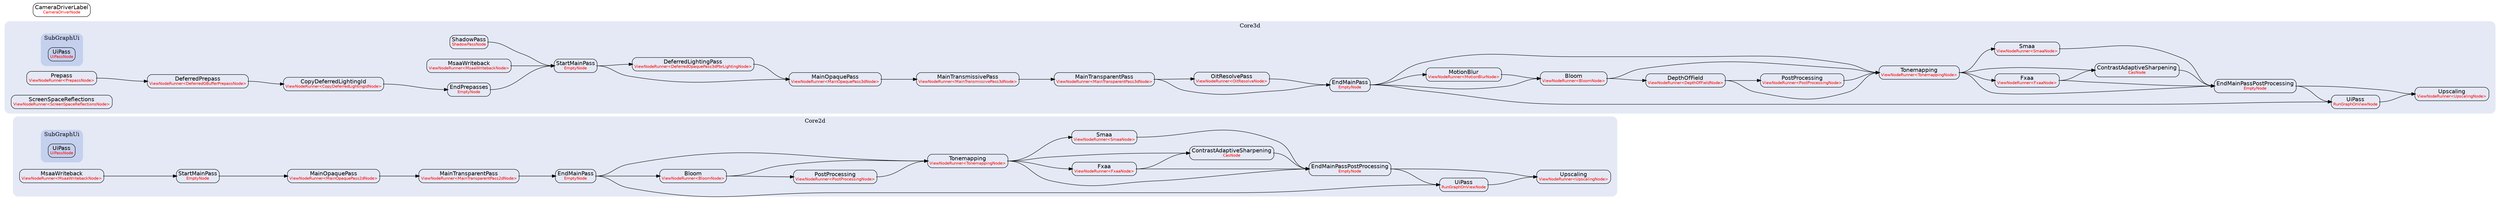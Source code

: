 digraph "RenderGraph" {
	"rankdir"="LR";
	"ranksep"="1.0";
	graph ["bgcolor"="white"];
	edge ["fontname"="Helvetica", "fontcolor"="black"];
	node ["shape"="plaintext", "fontname"="Helvetica", "fontcolor"="black"];
	subgraph "cluster_Core2d" {
		"label"="Core2d";
		"fontcolor"="red";
		graph ["style"="rounded,filled", "color"="#e4e9f5", "fontcolor"="black"];
		subgraph "cluster_Core2d_SubGraphUi" {
			"label"="SubGraphUi";
			"fontcolor"="red";
			graph ["style"="rounded,filled", "color"="#c4d0ed", "fontcolor"="black"];
			"_Core2d_SubGraphUi__Core2d_SubGraphUiUiPass" ["label"=<<TABLE STYLE="rounded"><TR><TD PORT="title" BORDER="0" COLSPAN="2">UiPass<BR/><FONT COLOR="red" POINT-SIZE="10">UiPassNode</FONT></TD></TR></TABLE>>, "color"="black", "fillcolor"="black"]
		}
		
		"_Core2d__Core2dContrastAdaptiveSharpening" ["label"=<<TABLE STYLE="rounded"><TR><TD PORT="title" BORDER="0" COLSPAN="2">ContrastAdaptiveSharpening<BR/><FONT COLOR="red" POINT-SIZE="10">CasNode</FONT></TD></TR></TABLE>>, "color"="black", "fillcolor"="black"]
		"_Core2d__Core2dEndMainPass" ["label"=<<TABLE STYLE="rounded"><TR><TD PORT="title" BORDER="0" COLSPAN="2">EndMainPass<BR/><FONT COLOR="red" POINT-SIZE="10">EmptyNode</FONT></TD></TR></TABLE>>, "color"="black", "fillcolor"="black"]
		"_Core2d__Core2dEndMainPassPostProcessing" ["label"=<<TABLE STYLE="rounded"><TR><TD PORT="title" BORDER="0" COLSPAN="2">EndMainPassPostProcessing<BR/><FONT COLOR="red" POINT-SIZE="10">EmptyNode</FONT></TD></TR></TABLE>>, "color"="black", "fillcolor"="black"]
		"_Core2d__Core2dStartMainPass" ["label"=<<TABLE STYLE="rounded"><TR><TD PORT="title" BORDER="0" COLSPAN="2">StartMainPass<BR/><FONT COLOR="red" POINT-SIZE="10">EmptyNode</FONT></TD></TR></TABLE>>, "color"="black", "fillcolor"="black"]
		"_Core2d__Core2dUiPass" ["label"=<<TABLE STYLE="rounded"><TR><TD PORT="title" BORDER="0" COLSPAN="2">UiPass<BR/><FONT COLOR="red" POINT-SIZE="10">RunGraphOnViewNode</FONT></TD></TR></TABLE>>, "color"="black", "fillcolor"="black"]
		"_Core2d__Core2dBloom" ["label"=<<TABLE STYLE="rounded"><TR><TD PORT="title" BORDER="0" COLSPAN="2">Bloom<BR/><FONT COLOR="red" POINT-SIZE="10">ViewNodeRunner&lt;BloomNode&gt;</FONT></TD></TR></TABLE>>, "color"="black", "fillcolor"="black"]
		"_Core2d__Core2dMainOpaquePass" ["label"=<<TABLE STYLE="rounded"><TR><TD PORT="title" BORDER="0" COLSPAN="2">MainOpaquePass<BR/><FONT COLOR="red" POINT-SIZE="10">ViewNodeRunner&lt;MainOpaquePass2dNode&gt;</FONT></TD></TR></TABLE>>, "color"="black", "fillcolor"="black"]
		"_Core2d__Core2dMainTransparentPass" ["label"=<<TABLE STYLE="rounded"><TR><TD PORT="title" BORDER="0" COLSPAN="2">MainTransparentPass<BR/><FONT COLOR="red" POINT-SIZE="10">ViewNodeRunner&lt;MainTransparentPass2dNode&gt;</FONT></TD></TR></TABLE>>, "color"="black", "fillcolor"="black"]
		"_Core2d__Core2dFxaa" ["label"=<<TABLE STYLE="rounded"><TR><TD PORT="title" BORDER="0" COLSPAN="2">Fxaa<BR/><FONT COLOR="red" POINT-SIZE="10">ViewNodeRunner&lt;FxaaNode&gt;</FONT></TD></TR></TABLE>>, "color"="black", "fillcolor"="black"]
		"_Core2d__Core2dMsaaWriteback" ["label"=<<TABLE STYLE="rounded"><TR><TD PORT="title" BORDER="0" COLSPAN="2">MsaaWriteback<BR/><FONT COLOR="red" POINT-SIZE="10">ViewNodeRunner&lt;MsaaWritebackNode&gt;</FONT></TD></TR></TABLE>>, "color"="black", "fillcolor"="black"]
		"_Core2d__Core2dPostProcessing" ["label"=<<TABLE STYLE="rounded"><TR><TD PORT="title" BORDER="0" COLSPAN="2">PostProcessing<BR/><FONT COLOR="red" POINT-SIZE="10">ViewNodeRunner&lt;PostProcessingNode&gt;</FONT></TD></TR></TABLE>>, "color"="black", "fillcolor"="black"]
		"_Core2d__Core2dSmaa" ["label"=<<TABLE STYLE="rounded"><TR><TD PORT="title" BORDER="0" COLSPAN="2">Smaa<BR/><FONT COLOR="red" POINT-SIZE="10">ViewNodeRunner&lt;SmaaNode&gt;</FONT></TD></TR></TABLE>>, "color"="black", "fillcolor"="black"]
		"_Core2d__Core2dTonemapping" ["label"=<<TABLE STYLE="rounded"><TR><TD PORT="title" BORDER="0" COLSPAN="2">Tonemapping<BR/><FONT COLOR="red" POINT-SIZE="10">ViewNodeRunner&lt;TonemappingNode&gt;</FONT></TD></TR></TABLE>>, "color"="black", "fillcolor"="black"]
		"_Core2d__Core2dUpscaling" ["label"=<<TABLE STYLE="rounded"><TR><TD PORT="title" BORDER="0" COLSPAN="2">Upscaling<BR/><FONT COLOR="red" POINT-SIZE="10">ViewNodeRunner&lt;UpscalingNode&gt;</FONT></TD></TR></TABLE>>, "color"="black", "fillcolor"="black"]
		"_Core2d__Core2dTonemapping":"title:e" -> "_Core2d__Core2dContrastAdaptiveSharpening":"title:w" ["color"="black"]
		"_Core2d__Core2dFxaa":"title:e" -> "_Core2d__Core2dContrastAdaptiveSharpening":"title:w" ["color"="black"]
		"_Core2d__Core2dMainTransparentPass":"title:e" -> "_Core2d__Core2dEndMainPass":"title:w" ["color"="black"]
		"_Core2d__Core2dTonemapping":"title:e" -> "_Core2d__Core2dEndMainPassPostProcessing":"title:w" ["color"="black"]
		"_Core2d__Core2dFxaa":"title:e" -> "_Core2d__Core2dEndMainPassPostProcessing":"title:w" ["color"="black"]
		"_Core2d__Core2dContrastAdaptiveSharpening":"title:e" -> "_Core2d__Core2dEndMainPassPostProcessing":"title:w" ["color"="black"]
		"_Core2d__Core2dSmaa":"title:e" -> "_Core2d__Core2dEndMainPassPostProcessing":"title:w" ["color"="black"]
		"_Core2d__Core2dMsaaWriteback":"title:e" -> "_Core2d__Core2dStartMainPass":"title:w" ["color"="black"]
		"_Core2d__Core2dEndMainPass":"title:e" -> "_Core2d__Core2dUiPass":"title:w" ["color"="black"]
		"_Core2d__Core2dEndMainPassPostProcessing":"title:e" -> "_Core2d__Core2dUiPass":"title:w" ["color"="black"]
		"_Core2d__Core2dEndMainPass":"title:e" -> "_Core2d__Core2dBloom":"title:w" ["color"="black"]
		"_Core2d__Core2dStartMainPass":"title:e" -> "_Core2d__Core2dMainOpaquePass":"title:w" ["color"="black"]
		"_Core2d__Core2dMainOpaquePass":"title:e" -> "_Core2d__Core2dMainTransparentPass":"title:w" ["color"="black"]
		"_Core2d__Core2dTonemapping":"title:e" -> "_Core2d__Core2dFxaa":"title:w" ["color"="black"]
		"_Core2d__Core2dBloom":"title:e" -> "_Core2d__Core2dPostProcessing":"title:w" ["color"="black"]
		"_Core2d__Core2dTonemapping":"title:e" -> "_Core2d__Core2dSmaa":"title:w" ["color"="black"]
		"_Core2d__Core2dEndMainPass":"title:e" -> "_Core2d__Core2dTonemapping":"title:w" ["color"="black"]
		"_Core2d__Core2dBloom":"title:e" -> "_Core2d__Core2dTonemapping":"title:w" ["color"="black"]
		"_Core2d__Core2dPostProcessing":"title:e" -> "_Core2d__Core2dTonemapping":"title:w" ["color"="black"]
		"_Core2d__Core2dEndMainPassPostProcessing":"title:e" -> "_Core2d__Core2dUpscaling":"title:w" ["color"="black"]
		"_Core2d__Core2dUiPass":"title:e" -> "_Core2d__Core2dUpscaling":"title:w" ["color"="black"]
	}
	
	subgraph "cluster_Core3d" {
		"label"="Core3d";
		"fontcolor"="red";
		graph ["style"="rounded,filled", "color"="#e4e9f5", "fontcolor"="black"];
		subgraph "cluster_Core3d_SubGraphUi" {
			"label"="SubGraphUi";
			"fontcolor"="red";
			graph ["style"="rounded,filled", "color"="#c4d0ed", "fontcolor"="black"];
			"_Core3d_SubGraphUi__Core3d_SubGraphUiUiPass" ["label"=<<TABLE STYLE="rounded"><TR><TD PORT="title" BORDER="0" COLSPAN="2">UiPass<BR/><FONT COLOR="red" POINT-SIZE="10">UiPassNode</FONT></TD></TR></TABLE>>, "color"="black", "fillcolor"="black"]
		}
		
		"_Core3d__Core3dContrastAdaptiveSharpening" ["label"=<<TABLE STYLE="rounded"><TR><TD PORT="title" BORDER="0" COLSPAN="2">ContrastAdaptiveSharpening<BR/><FONT COLOR="red" POINT-SIZE="10">CasNode</FONT></TD></TR></TABLE>>, "color"="black", "fillcolor"="black"]
		"_Core3d__Core3dShadowPass" ["label"=<<TABLE STYLE="rounded"><TR><TD PORT="title" BORDER="0" COLSPAN="2">ShadowPass<BR/><FONT COLOR="red" POINT-SIZE="10">ShadowPassNode</FONT></TD></TR></TABLE>>, "color"="black", "fillcolor"="black"]
		"_Core3d__Core3dEndMainPass" ["label"=<<TABLE STYLE="rounded"><TR><TD PORT="title" BORDER="0" COLSPAN="2">EndMainPass<BR/><FONT COLOR="red" POINT-SIZE="10">EmptyNode</FONT></TD></TR></TABLE>>, "color"="black", "fillcolor"="black"]
		"_Core3d__Core3dEndMainPassPostProcessing" ["label"=<<TABLE STYLE="rounded"><TR><TD PORT="title" BORDER="0" COLSPAN="2">EndMainPassPostProcessing<BR/><FONT COLOR="red" POINT-SIZE="10">EmptyNode</FONT></TD></TR></TABLE>>, "color"="black", "fillcolor"="black"]
		"_Core3d__Core3dEndPrepasses" ["label"=<<TABLE STYLE="rounded"><TR><TD PORT="title" BORDER="0" COLSPAN="2">EndPrepasses<BR/><FONT COLOR="red" POINT-SIZE="10">EmptyNode</FONT></TD></TR></TABLE>>, "color"="black", "fillcolor"="black"]
		"_Core3d__Core3dStartMainPass" ["label"=<<TABLE STYLE="rounded"><TR><TD PORT="title" BORDER="0" COLSPAN="2">StartMainPass<BR/><FONT COLOR="red" POINT-SIZE="10">EmptyNode</FONT></TD></TR></TABLE>>, "color"="black", "fillcolor"="black"]
		"_Core3d__Core3dUiPass" ["label"=<<TABLE STYLE="rounded"><TR><TD PORT="title" BORDER="0" COLSPAN="2">UiPass<BR/><FONT COLOR="red" POINT-SIZE="10">RunGraphOnViewNode</FONT></TD></TR></TABLE>>, "color"="black", "fillcolor"="black"]
		"_Core3d__Core3dBloom" ["label"=<<TABLE STYLE="rounded"><TR><TD PORT="title" BORDER="0" COLSPAN="2">Bloom<BR/><FONT COLOR="red" POINT-SIZE="10">ViewNodeRunner&lt;BloomNode&gt;</FONT></TD></TR></TABLE>>, "color"="black", "fillcolor"="black"]
		"_Core3d__Core3dMainOpaquePass" ["label"=<<TABLE STYLE="rounded"><TR><TD PORT="title" BORDER="0" COLSPAN="2">MainOpaquePass<BR/><FONT COLOR="red" POINT-SIZE="10">ViewNodeRunner&lt;MainOpaquePass3dNode&gt;</FONT></TD></TR></TABLE>>, "color"="black", "fillcolor"="black"]
		"_Core3d__Core3dMainTransmissivePass" ["label"=<<TABLE STYLE="rounded"><TR><TD PORT="title" BORDER="0" COLSPAN="2">MainTransmissivePass<BR/><FONT COLOR="red" POINT-SIZE="10">ViewNodeRunner&lt;MainTransmissivePass3dNode&gt;</FONT></TD></TR></TABLE>>, "color"="black", "fillcolor"="black"]
		"_Core3d__Core3dMainTransparentPass" ["label"=<<TABLE STYLE="rounded"><TR><TD PORT="title" BORDER="0" COLSPAN="2">MainTransparentPass<BR/><FONT COLOR="red" POINT-SIZE="10">ViewNodeRunner&lt;MainTransparentPass3dNode&gt;</FONT></TD></TR></TABLE>>, "color"="black", "fillcolor"="black"]
		"_Core3d__Core3dCopyDeferredLightingId" ["label"=<<TABLE STYLE="rounded"><TR><TD PORT="title" BORDER="0" COLSPAN="2">CopyDeferredLightingId<BR/><FONT COLOR="red" POINT-SIZE="10">ViewNodeRunner&lt;CopyDeferredLightingIdNode&gt;</FONT></TD></TR></TABLE>>, "color"="black", "fillcolor"="black"]
		"_Core3d__Core3dDeferredPrepass" ["label"=<<TABLE STYLE="rounded"><TR><TD PORT="title" BORDER="0" COLSPAN="2">DeferredPrepass<BR/><FONT COLOR="red" POINT-SIZE="10">ViewNodeRunner&lt;DeferredGBufferPrepassNode&gt;</FONT></TD></TR></TABLE>>, "color"="black", "fillcolor"="black"]
		"_Core3d__Core3dDepthOfField" ["label"=<<TABLE STYLE="rounded"><TR><TD PORT="title" BORDER="0" COLSPAN="2">DepthOfField<BR/><FONT COLOR="red" POINT-SIZE="10">ViewNodeRunner&lt;DepthOfFieldNode&gt;</FONT></TD></TR></TABLE>>, "color"="black", "fillcolor"="black"]
		"_Core3d__Core3dFxaa" ["label"=<<TABLE STYLE="rounded"><TR><TD PORT="title" BORDER="0" COLSPAN="2">Fxaa<BR/><FONT COLOR="red" POINT-SIZE="10">ViewNodeRunner&lt;FxaaNode&gt;</FONT></TD></TR></TABLE>>, "color"="black", "fillcolor"="black"]
		"_Core3d__Core3dMotionBlur" ["label"=<<TABLE STYLE="rounded"><TR><TD PORT="title" BORDER="0" COLSPAN="2">MotionBlur<BR/><FONT COLOR="red" POINT-SIZE="10">ViewNodeRunner&lt;MotionBlurNode&gt;</FONT></TD></TR></TABLE>>, "color"="black", "fillcolor"="black"]
		"_Core3d__Core3dMsaaWriteback" ["label"=<<TABLE STYLE="rounded"><TR><TD PORT="title" BORDER="0" COLSPAN="2">MsaaWriteback<BR/><FONT COLOR="red" POINT-SIZE="10">ViewNodeRunner&lt;MsaaWritebackNode&gt;</FONT></TD></TR></TABLE>>, "color"="black", "fillcolor"="black"]
		"_Core3d__Core3dOitResolvePass" ["label"=<<TABLE STYLE="rounded"><TR><TD PORT="title" BORDER="0" COLSPAN="2">OitResolvePass<BR/><FONT COLOR="red" POINT-SIZE="10">ViewNodeRunner&lt;OitResolveNode&gt;</FONT></TD></TR></TABLE>>, "color"="black", "fillcolor"="black"]
		"_Core3d__Core3dPostProcessing" ["label"=<<TABLE STYLE="rounded"><TR><TD PORT="title" BORDER="0" COLSPAN="2">PostProcessing<BR/><FONT COLOR="red" POINT-SIZE="10">ViewNodeRunner&lt;PostProcessingNode&gt;</FONT></TD></TR></TABLE>>, "color"="black", "fillcolor"="black"]
		"_Core3d__Core3dPrepass" ["label"=<<TABLE STYLE="rounded"><TR><TD PORT="title" BORDER="0" COLSPAN="2">Prepass<BR/><FONT COLOR="red" POINT-SIZE="10">ViewNodeRunner&lt;PrepassNode&gt;</FONT></TD></TR></TABLE>>, "color"="black", "fillcolor"="black"]
		"_Core3d__Core3dSmaa" ["label"=<<TABLE STYLE="rounded"><TR><TD PORT="title" BORDER="0" COLSPAN="2">Smaa<BR/><FONT COLOR="red" POINT-SIZE="10">ViewNodeRunner&lt;SmaaNode&gt;</FONT></TD></TR></TABLE>>, "color"="black", "fillcolor"="black"]
		"_Core3d__Core3dTonemapping" ["label"=<<TABLE STYLE="rounded"><TR><TD PORT="title" BORDER="0" COLSPAN="2">Tonemapping<BR/><FONT COLOR="red" POINT-SIZE="10">ViewNodeRunner&lt;TonemappingNode&gt;</FONT></TD></TR></TABLE>>, "color"="black", "fillcolor"="black"]
		"_Core3d__Core3dUpscaling" ["label"=<<TABLE STYLE="rounded"><TR><TD PORT="title" BORDER="0" COLSPAN="2">Upscaling<BR/><FONT COLOR="red" POINT-SIZE="10">ViewNodeRunner&lt;UpscalingNode&gt;</FONT></TD></TR></TABLE>>, "color"="black", "fillcolor"="black"]
		"_Core3d__Core3dDeferredLightingPass" ["label"=<<TABLE STYLE="rounded"><TR><TD PORT="title" BORDER="0" COLSPAN="2">DeferredLightingPass<BR/><FONT COLOR="red" POINT-SIZE="10">ViewNodeRunner&lt;DeferredOpaquePass3dPbrLightingNode&gt;</FONT></TD></TR></TABLE>>, "color"="black", "fillcolor"="black"]
		"_Core3d__Core3dScreenSpaceReflections" ["label"=<<TABLE STYLE="rounded"><TR><TD PORT="title" BORDER="0" COLSPAN="2">ScreenSpaceReflections<BR/><FONT COLOR="red" POINT-SIZE="10">ViewNodeRunner&lt;ScreenSpaceReflectionsNode&gt;</FONT></TD></TR></TABLE>>, "color"="black", "fillcolor"="black"]
		"_Core3d__Core3dTonemapping":"title:e" -> "_Core3d__Core3dContrastAdaptiveSharpening":"title:w" ["color"="black"]
		"_Core3d__Core3dFxaa":"title:e" -> "_Core3d__Core3dContrastAdaptiveSharpening":"title:w" ["color"="black"]
		"_Core3d__Core3dMainTransparentPass":"title:e" -> "_Core3d__Core3dEndMainPass":"title:w" ["color"="black"]
		"_Core3d__Core3dOitResolvePass":"title:e" -> "_Core3d__Core3dEndMainPass":"title:w" ["color"="black"]
		"_Core3d__Core3dTonemapping":"title:e" -> "_Core3d__Core3dEndMainPassPostProcessing":"title:w" ["color"="black"]
		"_Core3d__Core3dFxaa":"title:e" -> "_Core3d__Core3dEndMainPassPostProcessing":"title:w" ["color"="black"]
		"_Core3d__Core3dContrastAdaptiveSharpening":"title:e" -> "_Core3d__Core3dEndMainPassPostProcessing":"title:w" ["color"="black"]
		"_Core3d__Core3dSmaa":"title:e" -> "_Core3d__Core3dEndMainPassPostProcessing":"title:w" ["color"="black"]
		"_Core3d__Core3dCopyDeferredLightingId":"title:e" -> "_Core3d__Core3dEndPrepasses":"title:w" ["color"="black"]
		"_Core3d__Core3dEndPrepasses":"title:e" -> "_Core3d__Core3dStartMainPass":"title:w" ["color"="black"]
		"_Core3d__Core3dMsaaWriteback":"title:e" -> "_Core3d__Core3dStartMainPass":"title:w" ["color"="black"]
		"_Core3d__Core3dShadowPass":"title:e" -> "_Core3d__Core3dStartMainPass":"title:w" ["color"="black"]
		"_Core3d__Core3dEndMainPass":"title:e" -> "_Core3d__Core3dUiPass":"title:w" ["color"="black"]
		"_Core3d__Core3dEndMainPassPostProcessing":"title:e" -> "_Core3d__Core3dUiPass":"title:w" ["color"="black"]
		"_Core3d__Core3dEndMainPass":"title:e" -> "_Core3d__Core3dBloom":"title:w" ["color"="black"]
		"_Core3d__Core3dMotionBlur":"title:e" -> "_Core3d__Core3dBloom":"title:w" ["color"="black"]
		"_Core3d__Core3dStartMainPass":"title:e" -> "_Core3d__Core3dMainOpaquePass":"title:w" ["color"="black"]
		"_Core3d__Core3dDeferredLightingPass":"title:e" -> "_Core3d__Core3dMainOpaquePass":"title:w" ["color"="black"]
		"_Core3d__Core3dMainOpaquePass":"title:e" -> "_Core3d__Core3dMainTransmissivePass":"title:w" ["color"="black"]
		"_Core3d__Core3dMainTransmissivePass":"title:e" -> "_Core3d__Core3dMainTransparentPass":"title:w" ["color"="black"]
		"_Core3d__Core3dDeferredPrepass":"title:e" -> "_Core3d__Core3dCopyDeferredLightingId":"title:w" ["color"="black"]
		"_Core3d__Core3dPrepass":"title:e" -> "_Core3d__Core3dDeferredPrepass":"title:w" ["color"="black"]
		"_Core3d__Core3dBloom":"title:e" -> "_Core3d__Core3dDepthOfField":"title:w" ["color"="black"]
		"_Core3d__Core3dTonemapping":"title:e" -> "_Core3d__Core3dFxaa":"title:w" ["color"="black"]
		"_Core3d__Core3dEndMainPass":"title:e" -> "_Core3d__Core3dMotionBlur":"title:w" ["color"="black"]
		"_Core3d__Core3dMainTransparentPass":"title:e" -> "_Core3d__Core3dOitResolvePass":"title:w" ["color"="black"]
		"_Core3d__Core3dDepthOfField":"title:e" -> "_Core3d__Core3dPostProcessing":"title:w" ["color"="black"]
		"_Core3d__Core3dTonemapping":"title:e" -> "_Core3d__Core3dSmaa":"title:w" ["color"="black"]
		"_Core3d__Core3dEndMainPass":"title:e" -> "_Core3d__Core3dTonemapping":"title:w" ["color"="black"]
		"_Core3d__Core3dBloom":"title:e" -> "_Core3d__Core3dTonemapping":"title:w" ["color"="black"]
		"_Core3d__Core3dDepthOfField":"title:e" -> "_Core3d__Core3dTonemapping":"title:w" ["color"="black"]
		"_Core3d__Core3dPostProcessing":"title:e" -> "_Core3d__Core3dTonemapping":"title:w" ["color"="black"]
		"_Core3d__Core3dEndMainPassPostProcessing":"title:e" -> "_Core3d__Core3dUpscaling":"title:w" ["color"="black"]
		"_Core3d__Core3dUiPass":"title:e" -> "_Core3d__Core3dUpscaling":"title:w" ["color"="black"]
		"_Core3d__Core3dStartMainPass":"title:e" -> "_Core3d__Core3dDeferredLightingPass":"title:w" ["color"="black"]
	}
	
	"_CameraDriverLabel" ["label"=<<TABLE STYLE="rounded"><TR><TD PORT="title" BORDER="0" COLSPAN="2">CameraDriverLabel<BR/><FONT COLOR="red" POINT-SIZE="10">CameraDriverNode</FONT></TD></TR></TABLE>>, "color"="black", "fillcolor"="black"]
}
